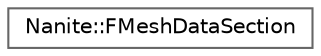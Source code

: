 digraph "Graphical Class Hierarchy"
{
 // INTERACTIVE_SVG=YES
 // LATEX_PDF_SIZE
  bgcolor="transparent";
  edge [fontname=Helvetica,fontsize=10,labelfontname=Helvetica,labelfontsize=10];
  node [fontname=Helvetica,fontsize=10,shape=box,height=0.2,width=0.4];
  rankdir="LR";
  Node0 [id="Node000000",label="Nanite::FMeshDataSection",height=0.2,width=0.4,color="grey40", fillcolor="white", style="filled",URL="$dd/df0/structNanite_1_1FMeshDataSection.html",tooltip=" "];
}
